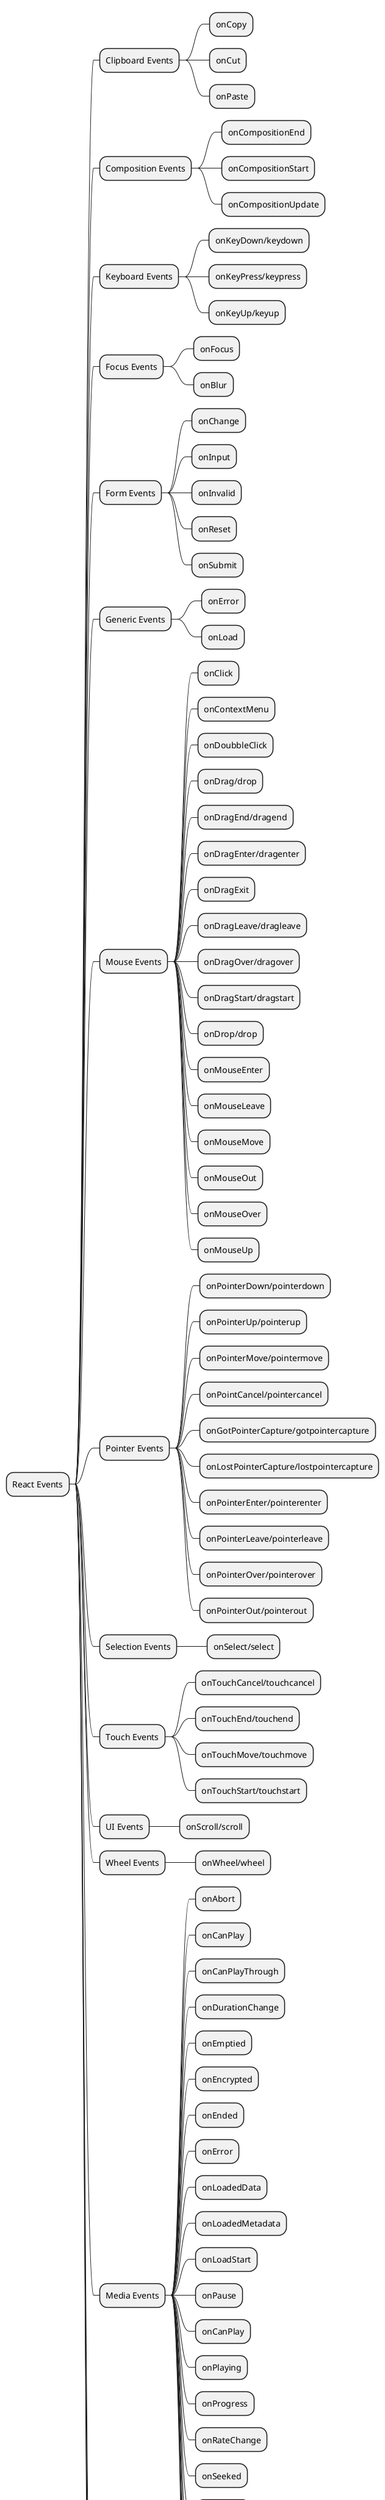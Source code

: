@startmindmap
* React Events
** Clipboard Events
    *** onCopy
    *** onCut
    *** onPaste
** Composition Events
    *** onCompositionEnd
    *** onCompositionStart
    *** onCompositionUpdate
** Keyboard Events
    *** onKeyDown/keydown
    *** onKeyPress/keypress
    *** onKeyUp/keyup
** Focus Events
    *** onFocus
    *** onBlur
** Form Events
    *** onChange
    *** onInput
    *** onInvalid
    *** onReset
    *** onSubmit
** Generic Events
    *** onError
    *** onLoad
** Mouse Events
    *** onClick
    *** onContextMenu
    *** onDoubbleClick
    *** onDrag/drop
    *** onDragEnd/dragend
    *** onDragEnter/dragenter
    *** onDragExit
    *** onDragLeave/dragleave
    *** onDragOver/dragover
    *** onDragStart/dragstart
    *** onDrop/drop
    *** onMouseEnter
    *** onMouseLeave
    *** onMouseMove
    *** onMouseOut
    *** onMouseOver
    *** onMouseUp
** Pointer Events
    *** onPointerDown/pointerdown
    *** onPointerUp/pointerup
    *** onPointerMove/pointermove
    *** onPointCancel/pointercancel
    *** onGotPointerCapture/gotpointercapture
    *** onLostPointerCapture/lostpointercapture
    *** onPointerEnter/pointerenter
    *** onPointerLeave/pointerleave
    *** onPointerOver/pointerover
    *** onPointerOut/pointerout
** Selection Events
    *** onSelect/select
** Touch Events
    *** onTouchCancel/touchcancel
    *** onTouchEnd/touchend
    *** onTouchMove/touchmove
    *** onTouchStart/touchstart
** UI Events
    *** onScroll/scroll
** Wheel Events
    *** onWheel/wheel
** Media Events
    *** onAbort
    *** onCanPlay
    *** onCanPlayThrough
    *** onDurationChange
    *** onEmptied
    *** onEncrypted
    *** onEnded
    *** onError
    *** onLoadedData
    *** onLoadedMetadata
    *** onLoadStart
    *** onPause
    *** onCanPlay
    *** onPlaying
    *** onProgress
    *** onRateChange
    *** onSeeked
    *** onSeeking
    *** onStalled
    *** onSuspend
    *** onTimeUpdate
    *** onVolumeChange
    *** onWaiting
** Image Events
    *** onLoad
    *** onError
** Animation Events
    *** onAnimationStart
    *** onAnimationEnd
    *** onAnimationIteration
** Transition Events
    *** onTransitionEnd
** Other Events
    *** onToggle
@endmindmap